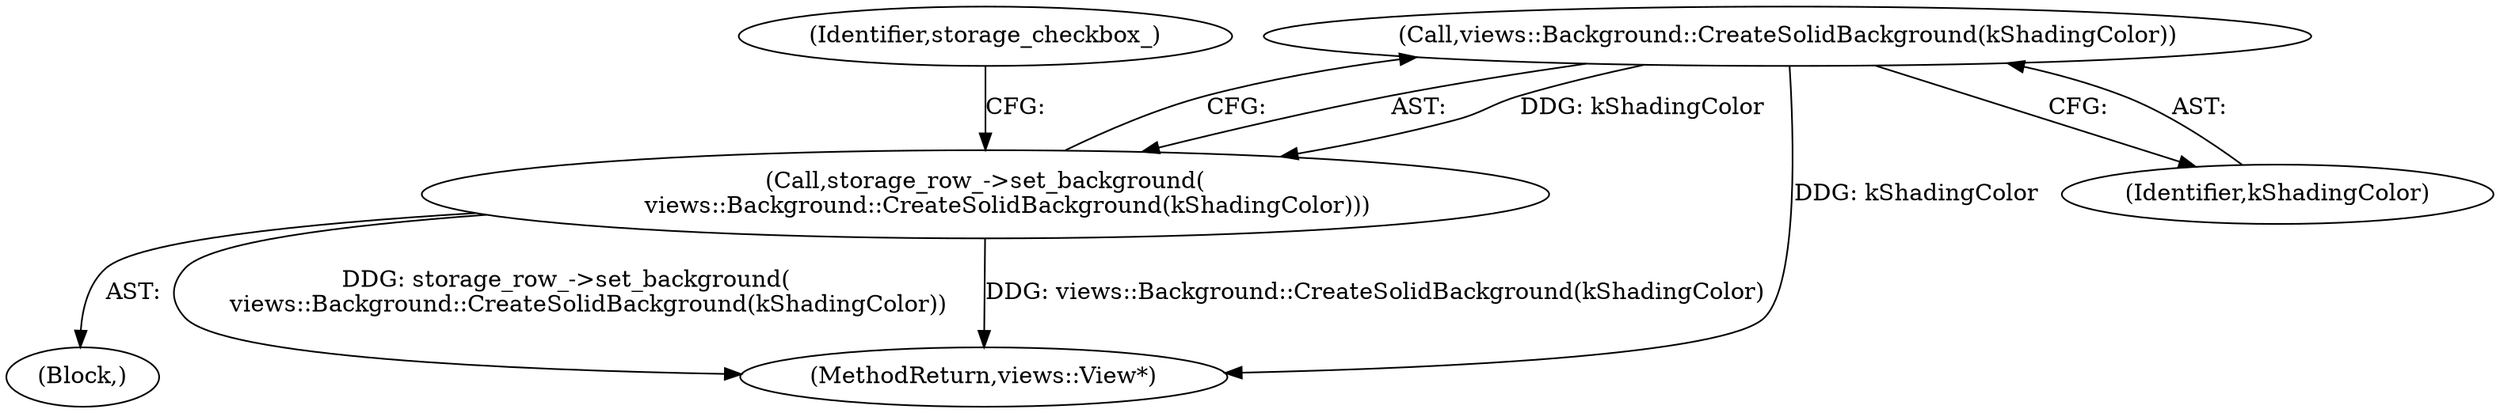 digraph "1_Chrome_5cfe3023574666663d970ce48cdbc8ed15ce61d9_1@del" {
"1000126" [label="(Call,views::Background::CreateSolidBackground(kShadingColor))"];
"1000125" [label="(Call,storage_row_->set_background(\n      views::Background::CreateSolidBackground(kShadingColor)))"];
"1000127" [label="(Identifier,kShadingColor)"];
"1000129" [label="(Identifier,storage_checkbox_)"];
"1000101" [label="(Block,)"];
"1000126" [label="(Call,views::Background::CreateSolidBackground(kShadingColor))"];
"1000144" [label="(MethodReturn,views::View*)"];
"1000125" [label="(Call,storage_row_->set_background(\n      views::Background::CreateSolidBackground(kShadingColor)))"];
"1000126" -> "1000125"  [label="AST: "];
"1000126" -> "1000127"  [label="CFG: "];
"1000127" -> "1000126"  [label="AST: "];
"1000125" -> "1000126"  [label="CFG: "];
"1000126" -> "1000144"  [label="DDG: kShadingColor"];
"1000126" -> "1000125"  [label="DDG: kShadingColor"];
"1000125" -> "1000101"  [label="AST: "];
"1000129" -> "1000125"  [label="CFG: "];
"1000125" -> "1000144"  [label="DDG: storage_row_->set_background(\n      views::Background::CreateSolidBackground(kShadingColor))"];
"1000125" -> "1000144"  [label="DDG: views::Background::CreateSolidBackground(kShadingColor)"];
}
